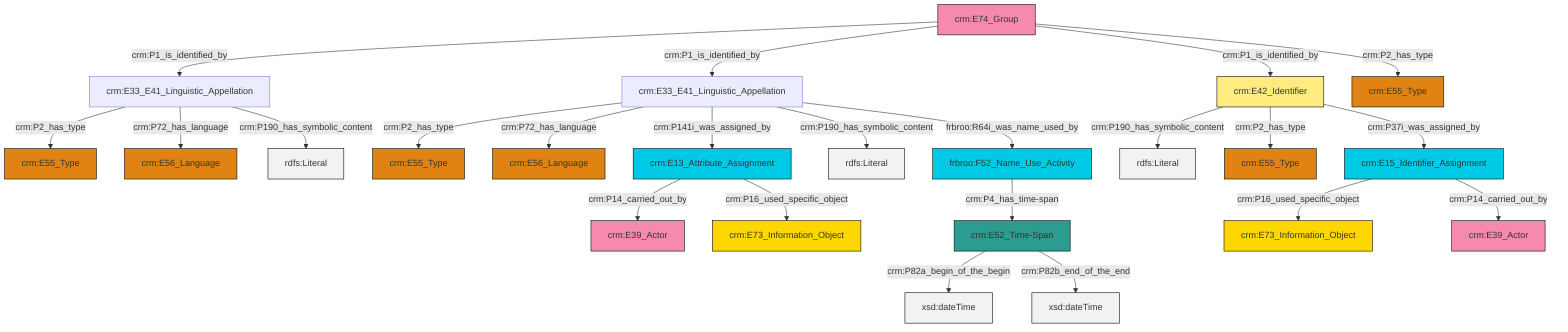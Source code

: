 graph TD
classDef Literal fill:#f2f2f2,stroke:#000000;
classDef CRM_Entity fill:#FFFFFF,stroke:#000000;
classDef Temporal_Entity fill:#00C9E6, stroke:#000000;
classDef Type fill:#E18312, stroke:#000000;
classDef Time-Span fill:#2C9C91, stroke:#000000;
classDef Appellation fill:#FFEB7F, stroke:#000000;
classDef Place fill:#008836, stroke:#000000;
classDef Persistent_Item fill:#B266B2, stroke:#000000;
classDef Conceptual_Object fill:#FFD700, stroke:#000000;
classDef Physical_Thing fill:#D2B48C, stroke:#000000;
classDef Actor fill:#f58aad, stroke:#000000;
classDef PC_Classes fill:#4ce600, stroke:#000000;
classDef Multi fill:#cccccc,stroke:#000000;

0["crm:E33_E41_Linguistic_Appellation"]:::Default -->|crm:P2_has_type| 1["crm:E55_Type"]:::Type
4["crm:E74_Group"]:::Actor -->|crm:P1_is_identified_by| 0["crm:E33_E41_Linguistic_Appellation"]:::Default
4["crm:E74_Group"]:::Actor -->|crm:P1_is_identified_by| 5["crm:E33_E41_Linguistic_Appellation"]:::Default
6["crm:E42_Identifier"]:::Appellation -->|crm:P190_has_symbolic_content| 7[rdfs:Literal]:::Literal
5["crm:E33_E41_Linguistic_Appellation"]:::Default -->|crm:P2_has_type| 8["crm:E55_Type"]:::Type
0["crm:E33_E41_Linguistic_Appellation"]:::Default -->|crm:P72_has_language| 9["crm:E56_Language"]:::Type
5["crm:E33_E41_Linguistic_Appellation"]:::Default -->|crm:P72_has_language| 10["crm:E56_Language"]:::Type
5["crm:E33_E41_Linguistic_Appellation"]:::Default -->|crm:P141i_was_assigned_by| 15["crm:E13_Attribute_Assignment"]:::Temporal_Entity
0["crm:E33_E41_Linguistic_Appellation"]:::Default -->|crm:P190_has_symbolic_content| 21[rdfs:Literal]:::Literal
28["frbroo:F52_Name_Use_Activity"]:::Temporal_Entity -->|crm:P4_has_time-span| 16["crm:E52_Time-Span"]:::Time-Span
11["crm:E15_Identifier_Assignment"]:::Temporal_Entity -->|crm:P16_used_specific_object| 19["crm:E73_Information_Object"]:::Conceptual_Object
4["crm:E74_Group"]:::Actor -->|crm:P1_is_identified_by| 6["crm:E42_Identifier"]:::Appellation
6["crm:E42_Identifier"]:::Appellation -->|crm:P2_has_type| 30["crm:E55_Type"]:::Type
5["crm:E33_E41_Linguistic_Appellation"]:::Default -->|crm:P190_has_symbolic_content| 37[rdfs:Literal]:::Literal
4["crm:E74_Group"]:::Actor -->|crm:P2_has_type| 2["crm:E55_Type"]:::Type
16["crm:E52_Time-Span"]:::Time-Span -->|crm:P82a_begin_of_the_begin| 39[xsd:dateTime]:::Literal
15["crm:E13_Attribute_Assignment"]:::Temporal_Entity -->|crm:P14_carried_out_by| 25["crm:E39_Actor"]:::Actor
16["crm:E52_Time-Span"]:::Time-Span -->|crm:P82b_end_of_the_end| 41[xsd:dateTime]:::Literal
5["crm:E33_E41_Linguistic_Appellation"]:::Default -->|frbroo:R64i_was_name_used_by| 28["frbroo:F52_Name_Use_Activity"]:::Temporal_Entity
6["crm:E42_Identifier"]:::Appellation -->|crm:P37i_was_assigned_by| 11["crm:E15_Identifier_Assignment"]:::Temporal_Entity
15["crm:E13_Attribute_Assignment"]:::Temporal_Entity -->|crm:P16_used_specific_object| 13["crm:E73_Information_Object"]:::Conceptual_Object
11["crm:E15_Identifier_Assignment"]:::Temporal_Entity -->|crm:P14_carried_out_by| 23["crm:E39_Actor"]:::Actor